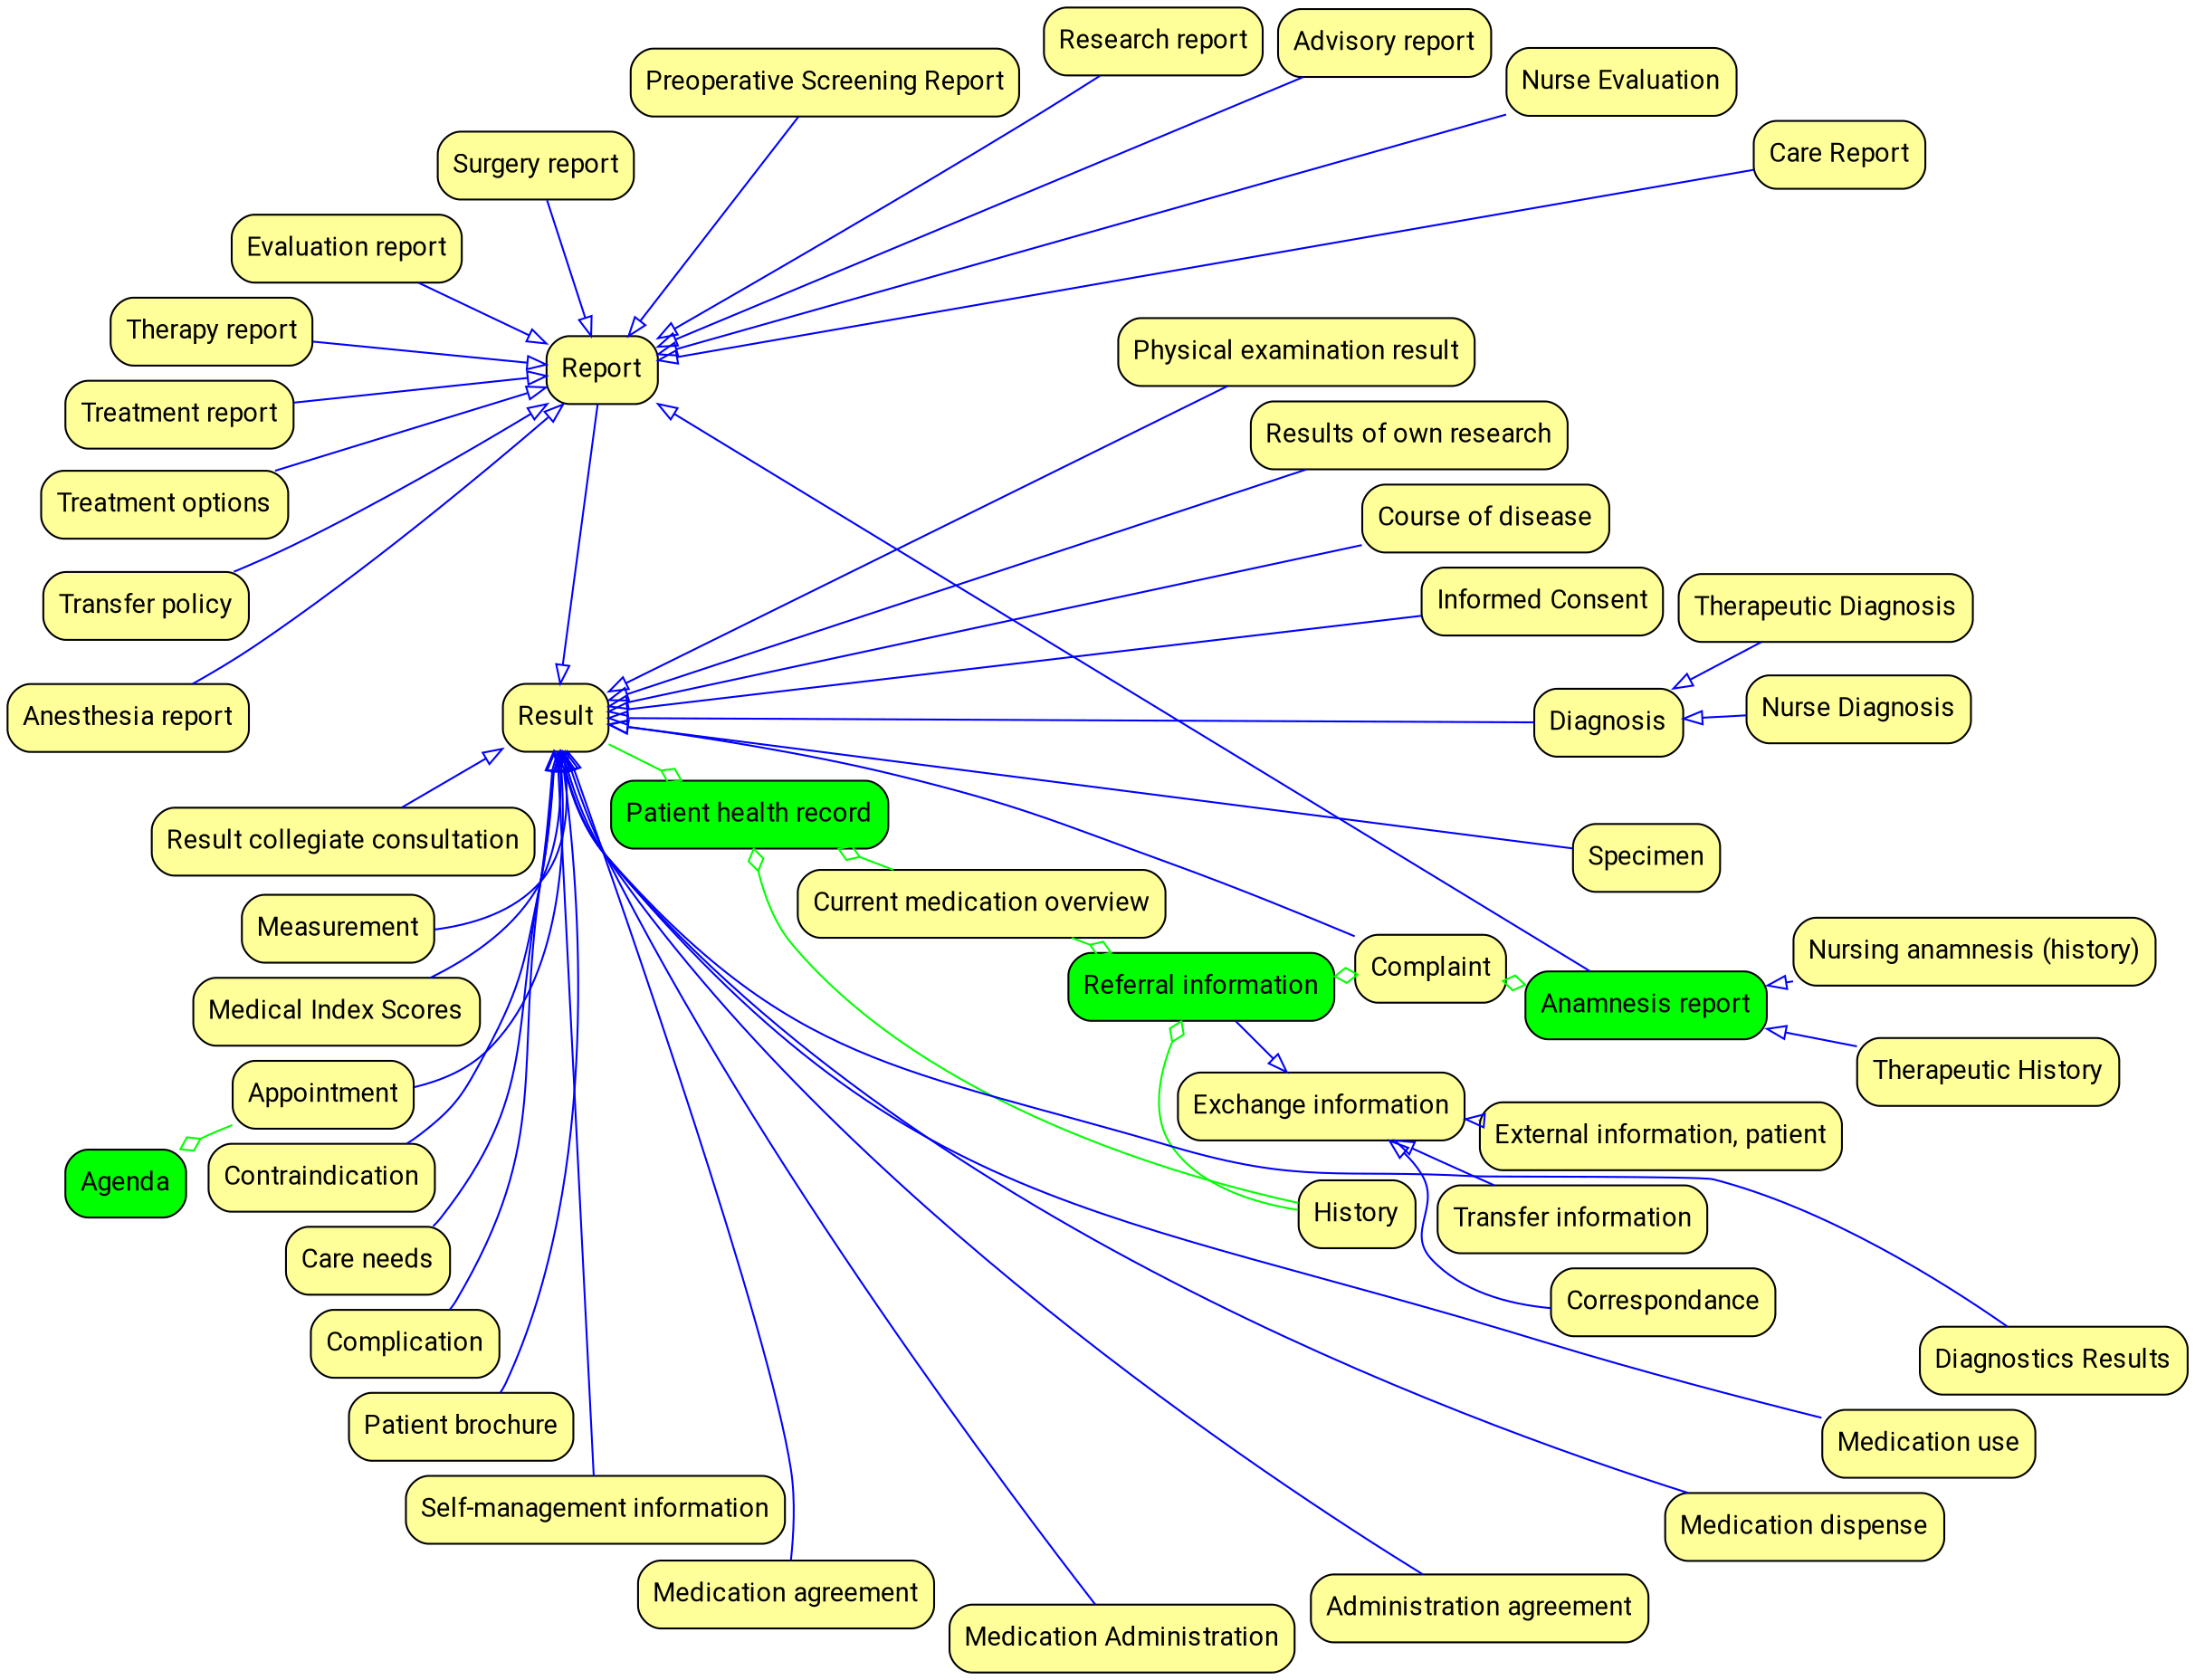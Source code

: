 
digraph{
layout=twopi;
graph [splines=true];
node [style="rounded,filled" fontname="Roboto"];
edge [fontname="Roboto" nodesep="1"];
overlap=false;
"1960" [shape=rect fontcolor=black fillcolor=green label="Patient health record" tooltip="<languages xml:space=preserve><nl-NL>Alle gegevens die over één patiënt vastgelegd zijn.</nl-NL><en-US>All data recorded about the patient.</en-US></languages> "];
				"1766" [shape=rect fillcolor="#ffff99" label="Result" tooltip="<languages xml:space=preserve><nl-NL>Vastlegging van het resultaat van een activiteit.</nl-NL><en-US>Recording the result of an activity.</en-US></languages> "];
				"1759" [shape=rect fillcolor="#ffff99" label="Specimen" tooltip="<languages xml:space=preserve><nl-NL>Menselijk lichaam, of van het menselijk lichaam afkomstig materiaal waarop onderzoek kan worden verricht t.b.v. diagnostiek, behandeling of wetenschappelijk onderzoek.&#10;</nl-NL><en-US>Human body, or material derived from the human body on which research can be carried out for the purpose of diagnosis, treatment or scientific research.</en-US></languages> "];
				"1820" [shape=rect fillcolor="#ffff99" label="Complaint" tooltip="<languages xml:space=preserve><nl-NL>Een subjectieve, als negatief ervaren waarneming van de gezondheid.</nl-NL><en-US>A subjective perception of health that is experienced as negative.</en-US></languages> "];
				"1983" [shape=rect fillcolor="#ffff99" label="Diagnosis" tooltip="<languages xml:space=preserve><nl-NL>Vastlegging van de naam van de ziekte of aandoening waaraan iemand verondersteld wordt te lijden, gesteld door de arts.</nl-NL><en-US>Recording the name of the disease or condition that a person is believed to be suffering from, as stated by the physician.</en-US></languages> "];
				"1993" [shape=rect fillcolor="#ffff99" label="Informed Consent" tooltip="<languages xml:space=preserve><nl-NL>Ondertekende verklaring van een patiënt dat hij/zij instemt met datgene wat in de verklaring is vastgelegd, bijvoorbeeld inzake aard, aanpak en risico, m.b.t. (wetenschappelijk) onderzoek, diagnostiek of behandeling die de patiënt ondergaat.&#10;</nl-NL><en-US>Signed statement by a patient that they agree with what is specified in the statement, for example, with regard to nature, approach, and risk of scientific research, diagnosis or treatment that the patient is undergoing.</en-US></languages> "];
				"2097" [shape=rect fillcolor="#ffff99" label="Course of disease" tooltip="<languages xml:space=preserve><nl-NL>Beschrijving van het chronologisch verloop van het ziekteproces van een pati?nt en van de voortgang van de behandeling, opgeschreven/samengevat door de arts.&#10;NB: Er bestaan verschillende opvattingen/invullingen van het begrip decursus.</nl-NL><en-US>Description of the chronological course of the patient's disease process and of the progress of treatment, written down/summarized by the physician.</en-US></languages> "];
				"1809" [shape=rect fillcolor="#ffff99" label="Current medication overview" tooltip="<languages xml:space=preserve><nl-NL>Vastlegging van het actuele medicatiegebruik door een patiënt.</nl-NL><en-US>Recording of the current medication use by a patient.</en-US></languages> "];
				"1824" [shape=rect fillcolor="#ffff99" label="History" tooltip="<languages xml:space=preserve><nl-NL>Patiënthistorie, mogelijk (mede) verkregen via verwijsinformatie.</nl-NL><en-US>Patient history, possibly (partly) obtained through referral information</en-US></languages> "];
				"1946" [shape=rect fontcolor=black fillcolor=green label="Referral information" tooltip="<languages xml:space=preserve><nl-NL>De informatie waarmee een zorgverlener een patiënt naar een andere zorgverlener (evt. in een zorginstelling) verwijst.</nl-NL><en-US>The information that a healthcare provider uses to refer a patient to another healthcare provider.</en-US></languages> "];
				"1938" [shape=rect fillcolor="#ffff99" label="Exchange information" tooltip="<languages xml:space=preserve><nl-NL>Informatie die tussen zorgverleners / -instellingen wordt uitgewisseld. Specifieke vormen zijn Verwijsinformatie en Overdrachtsinformatie.</nl-NL><en-US>Information that is exchanged between healthcare providers / institutions. Specific instances are ”referral information” and “transfer information.”</en-US></languages> "];
				"1826" [shape=rect fillcolor="#ffff99" label="Results of own research" tooltip="<languages xml:space=preserve><nl-NL>Bevindingen van het onderzoek dat door de zorgverlener zelf is uitgevoerd.</nl-NL><en-US>Findings of the research conducted by the healthcare provider himself.</en-US></languages> "];
				"1821" [shape=rect fillcolor="#ffff99" label="Physical examination result" tooltip="<languages xml:space=preserve><nl-NL>Bevindingen van de observaties van onderzochte lichamelijke functies.&#10;</nl-NL><en-US>Findings from the observations of examined bodily functions.</en-US></languages> "];
				"1723" [shape=rect fillcolor="#ffff99" label="Report" tooltip="<languages xml:space=preserve><nl-NL>Registratie van een specifiek aanvullend diagnostisch onderzoek</nl-NL><en-US>Record of a specific additional diagnostic test</en-US></languages> "];
				"2166" [shape=rect fillcolor="#ffff99" label="Care Report" tooltip="<languages xml:space=preserve><nl-NL>Vastleggen van observaties van de patiënt door de zorgverlener.</nl-NL><en-US>Record observations of the patient by the caregiver.</en-US></languages> "];
				"2165" [shape=rect fillcolor="#ffff99" label="Nurse Evaluation" tooltip="<languages xml:space=preserve><nl-NL>Beoordeling van de geleverde verpleegkundige zorg, waarin ook de mening en ervaringen van de patiënt aan bod kunnen komen.</nl-NL><en-US>Assessment of the nursing care provided, in which the opinion and experiences of the patient can also be discussed.</en-US></languages> "];
				"2163" [shape=rect fillcolor="#ffff99" label="Nurse Diagnosis" tooltip="<languages xml:space=preserve><nl-NL>Vastlegging van de naam van de ziekte of aandoening waaraan iemand verondersteld wordt te lijden, gesteld door de verpleegkundige.&#10;</nl-NL><en-US>Recording the name of the illness or condition that a person is believed to be suffering from, stated by the nurse.</en-US></languages> "];
				"2084" [shape=rect fillcolor="#ffff99" label="Correspondance" tooltip="<languages xml:space=preserve><nl-NL>Document waarmee zorgverleners elkaar informeren over de status van de patiënt, diens ziektegeschiedenis en behandeling(en), bv. bij ontslag, opname, of andere overdrachtssituaties.</nl-NL><en-US>Document with which healthcare providers inform each other about the status of the patient, their medical history and treatment(s), e.g. upon discharge, admission, or other transfer situations.</en-US></languages> "];
				"2080" [shape=rect fillcolor="#ffff99" label="Advisory report" tooltip="<languages xml:space=preserve><nl-NL>Vastlegging van het gegeven advies.</nl-NL><en-US>Recording of the advice given.</en-US></languages> "];
				"1924" [shape=rect fillcolor="#ffff99" label="Transfer information" tooltip="<languages xml:space=preserve><nl-NL>Een selectie van gegevens uit het dossier bestemd voor de overdracht van de patient</nl-NL><en-US>Selection of data from the file intended for the transfer of the patient.</en-US></languages> "];
				"1854" [shape=rect fillcolor="#ffff99" label="External information, patient" tooltip="<languages xml:space=preserve><nl-NL>Externe (medische) informatie, door de patiënt aangeleverd.</nl-NL><en-US>External (medical) information, supplied by the patient.</en-US></languages> "];
				"1779" [shape=rect fillcolor="#ffff99" label="Research report" tooltip="<languages xml:space=preserve><nl-NL>Vastlegging van de bevindingen van het uitgevoerde onderzoek.</nl-NL><en-US>Record of the complete additional findings </en-US></languages> "];
				"1848" [shape=rect fontcolor=black fillcolor=green label="Anamnesis report" tooltip="<languages xml:space=preserve><nl-NL>Vastlegging van het vraaggesprek tussen zorgverlener en patiënt (of zijn / haar omgeving), waarbij de zorgverlener gerichte vragen n.a.v. de zorgvraag.</nl-NL><en-US>Recording of the interview between care provider and patient a personal representative or healthcare proxy, in which the care provider asks specific questions about the care demand.</en-US></languages> "];
				"1715" [shape=rect fillcolor="#ffff99" label="Preoperative Screening Report" tooltip="<languages xml:space=preserve><nl-NL>Vastlegging van de bevindingen van de preoperatieve screening.</nl-NL><en-US>Recording the findings of the preoperative screening.</en-US></languages> "];
				"2143" [shape=rect fillcolor="#ffff99" label="Result collegiate consultation" tooltip="<languages xml:space=preserve><nl-NL>Uitkomst van een collegiaal overleg.</nl-NL><en-US>Information about the outcome of a request for peer consultation.</en-US></languages> "];
				"2172" [shape=rect fillcolor="#ffff99" label="Measurement" tooltip="<languages xml:space=preserve><nl-NL>Synoniem is ruwe uitslag.</nl-NL><en-US>The result of determining a quantitative measure (for example, from a device, like a scale or monitor.)</en-US></languages> "];
				"2173" [shape=rect fillcolor="#ffff99" label="Medical Index Scores" tooltip="<languages xml:space=preserve><nl-NL>Het resultaat van het bepalen van een kwalitatieve meting met behulp van een klinisch assessment tool (bijvoorbeeld een vragenlijst, index, schaal of ander scorehulpmiddel).</nl-NL><en-US>The result of determining a qualitative measure using a clinical assessment tool (for example, a questionnaire, index, scale, or other scoring tool).</en-US></languages> "];
				"1695" [shape=rect fillcolor="#ffff99" label="Surgery report" tooltip="<languages xml:space=preserve><nl-NL>Vastlegging van het verloop van een uitgevoerde operatie, inclusief gebruikte materialen.</nl-NL><en-US>Recording of the course of an surgery performed, including materials used.</en-US></languages> "];
				"2182" [shape=rect fillcolor="#ffff99" label="Evaluation report" tooltip="<languages xml:space=preserve><nl-NL>Vastlegging van het gesprek met de patiënt bij het beëindigen van zorgverlening, waarin informatie wordt verstrekt over nazorg, en waarin de mening en ervaringen van de patiënt aan bod kunnen komen over verleende zorg.</nl-NL><en-US>Documentation of the conversation with the patient at the end of care, in which information is provided about aftercare, and in which the opinion and experiences of the patient about the care provided can be discussed.</en-US></languages> "];
				"2180" [shape=rect fillcolor="#ffff99" label="Therapeutic History" tooltip="<languages xml:space=preserve><nl-NL>Achtergrond en voorgeschiedenis van een patiënt, achterhaald via systematische ondervraging door een paramedisch zorgverlener.</nl-NL><en-US>Background and history of a patient, obtained through systematic questioning by a paramedical care provider.</en-US></languages> "];
				"2178" [shape=rect fillcolor="#ffff99" label="Therapy report" tooltip="<languages xml:space=preserve><nl-NL>Vastlegging van de door de paramedische zorgverlener uitgevoerde therapie.</nl-NL><en-US>Recording of the therapy performed by the paramedical care provider.</en-US></languages> "];
				"2176" [shape=rect fillcolor="#ffff99" label="Therapeutic Diagnosis" tooltip="<languages xml:space=preserve><nl-NL>Vastlegging van de naam van de ziekte of aandoening waaraan iemand verondersteld wordt te lijden.</nl-NL><en-US>Recording the name of the disease or condition from which a person is believed to be suffering.</en-US></languages> "];
				"2014" [shape=rect fillcolor="#ffff99" label="Nursing anamnesis (history)" tooltip="<languages xml:space=preserve><nl-NL>Achtergrond en voorgeschiedenis van een patiënt, achterhaald via systematische ondervraging door een verpleegkundige</nl-NL><en-US>Background and history of a patient, obtained through systematic questioning by a nurse</en-US></languages> "];
				"2162" [shape=rect fillcolor="#ffff99" label="Treatment report" tooltip="<languages xml:space=preserve><nl-NL>Vastlegging van de behandeling van de patiënt, anders dan medicamenteus, operatief, paramedisch, verpleegkundig of verzorgend.</nl-NL><en-US>Documentation of the treatment of the patient, other than medical, surgical, paramedical, nursing or caring.</en-US></languages> "];
				"1688" [shape=rect fillcolor="#ffff99" label="Appointment" tooltip="<languages xml:space=preserve><nl-NL>Vastlegging van gegevens m.b.t. een afspraak van een patiënt met een zorgverlener.</nl-NL><en-US>Recording data regarding a patient's appointment with a healthcare provider.</en-US></languages> "];
				"2148" [shape=rect fillcolor="#ffff99" label="Contraindication" tooltip="<languages xml:space=preserve><nl-NL>Aandoening, ziekte of klacht, waarbij een bepaalde therapie, bijvoorbeeld medicatie, niet mag worden toegepast.</nl-NL><en-US>Disorder, illness, or complaint in which a certain therapy, for example medication, may not be used.</en-US></languages> "];
				"2144" [shape=rect fillcolor="#ffff99" label="Treatment options" tooltip="<languages xml:space=preserve><nl-NL>De behandelopties die tijdens consult en diagnostisch traject benoemd zijn.</nl-NL><en-US>The treatment options that are identified during the consultation and the diagnostic process.</en-US></languages> "];
				"1914" [shape=rect fillcolor="#ffff99" label="Transfer policy" tooltip="<languages xml:space=preserve><nl-NL>Beleid t.a.v. overdracht van de patiënt, o.a. reden, behandeldoel en bestemming.</nl-NL><en-US>Patient transfer policy, including reason, treatment goal and destination.</en-US></languages> "];
				"1860" [shape=rect fillcolor="#ffff99" label="Care needs" tooltip="<languages xml:space=preserve><nl-NL>De door een zorgverlener vastgestelde zorgbehoefte van een patiënt.</nl-NL><en-US>The patient’s care needs aso determined by a healthcare provider.</en-US></languages> "];
				"2196" [shape=rect fillcolor="#ffff99" label="Complication" tooltip="<languages xml:space=preserve><nl-NL>Vastlegging van de onbedoelde en ongewenste uitkomsten, tijdens of volgend op het handelen van een zorgverlener, die voor de gezondheid van de patiënt zodanig nadelig zijn dat aanpassing van het medisch (be)handelen noodzakelijk is, dan wel dat er sprake is van onherstelbare schade.</nl-NL><en-US>Recording of the unintended and undesired outcomes, during or following the actions of a healthcare provider, that are detrimental to the health of the patient to such an extent that an adjustment of the medical treatment or treatment is necessary, or that irreparable damage has occurred.</en-US></languages> "];
				"2197" [shape=rect fillcolor="#ffff99" label="Anesthesia report" tooltip="<languages xml:space=preserve><nl-NL>Vastlegging van de tijdens een operatie uitgevoerde anesthesie.</nl-NL><en-US>Recording of the anesthesia performed during an operation.</en-US></languages> "];
				"2193" [shape=rect fillcolor="#ffff99" label="Patient brochure" tooltip="<languages xml:space=preserve><nl-NL>Informatie over ziekte en behandeling zoals deze wordt verstrekt aan de patiënt door een zorgverlener.</nl-NL><en-US>Information about a disease/treatment provided to the patient by a healthcare professional.</en-US></languages> "];
				"2.16.840.1.113883.2.4.3.11.29.4.239" [shape=rect fillcolor="#ffff99" label="Self-management information" tooltip="<languages xml:space=preserve><nl-NL>Nog door de behandelend arts te valideren informatie verkregen van de pati?nt als resultaat van zijn eigen zorgproces bijvoorbeeld meting, dagboek, foto, etc. Dit kan worden verkregen uit bijvoorbeeld ingevulde vragenlijsten of een persoonlijk gezondheidsdossier.</nl-NL><en-US>Information yet to be validated by the treating physician obtained from the patient as a result of their own care process (self measurement, diary reports, images, etc.). This can be obtained for example, from completed questionnaires or a personal health file.</en-US></languages> "];
				"2146" [shape=rect fillcolor="#ffff99" label="Medication agreement" tooltip="<languages xml:space=preserve><nl-NL>Voorstel van een zorgverlener in de rol van voorschrijver tot gebruik van medicatie door een patiënt.</nl-NL><en-US>Proposal by a healthcare provider in the role of prescriber for the use of medication by a patient.</en-US></languages> "];
				"2150" [shape=rect fillcolor="#ffff99" label="Medication Administration" tooltip="<languages xml:space=preserve><nl-NL>Beschrijving van de daadwerkelijke toediening van een medicament aan een patiënt.</nl-NL><en-US>Description of the actual administration of a medication to a patient.</en-US></languages> "];
				"2154" [shape=rect fillcolor="#ffff99" label="Administration agreement" tooltip="<languages xml:space=preserve><nl-NL>De levering van een medicatieproduct aan een specifieke patiënt (of de toediener of een vertegenwoordiger), met de bedoeling dat het gebruikt wordt volgens een meegeleverde instructie (meestal als uitvoering van het verstrekkingsverzoek in een medicatievoorschrift).</nl-NL><en-US>The supply of a medication product to a specific patient (or the administerer or a representative) with the intent that it be used according to a supplied instruction (usually as an implementation of the dispensing request in a medication prescription).</en-US></languages> "];
				"2155" [shape=rect fillcolor="#ffff99" label="Medication dispense" tooltip="<languages xml:space=preserve><nl-NL>Beschrijving van het ter hand stellen van een geneesmiddel.</nl-NL><en-US>Description of the provision of a medicine.</en-US></languages> "];
				"2157" [shape=rect fillcolor="#ffff99" label="Medication use" tooltip="<languages xml:space=preserve><nl-NL>Vastlegging  van de inname of toediening van voorgeschreven of zelfzorgmedicatie, zoals gerapporteerd door de patiënt zelf, een mantelzorger of een zorgverlener.</nl-NL><en-US>Recording of the intake or administration of prescribed or over-the-counter medication, as reported by the patient, an informal caregiver, or a health care provider.</en-US></languages> "];
				"2526" [shape=rect fontcolor=black fillcolor=green label="Agenda" tooltip="<languages xml:space=preserve><nl-NL>Een overzicht met data en tijdstippen waarin de geplande afspraken van één specifieke resource (persoon of middel) zijn vastgelegd. Een groepsagenda is een aggregatie van meerdere agenda's.</nl-NL><en-US>An overview with dates and times in which the scheduled appointments of one specific resource (person or agent) are recorded. A group calendar is an aggregation of multiple calendars.</en-US></languages> "];
				"2192" [shape=rect fillcolor="#ffff99" label="Diagnostics Results" tooltip="<languages xml:space=preserve><nl-NL>Resultaat van een aanvullend onderzoek</nl-NL><en-US>Any result from a diagnostic tests</en-US></languages> "];
				"1766"->"1960" [arrowhead=odiamond color=green];
				"1759"->"1766" [arrowhead=empty color=blue];
				"2097"->"1766" [arrowhead=empty color=blue];
				"1809"->"1960" [arrowhead=odiamond color=green];
				"1824"->"1960" [arrowhead=odiamond color=green];
				"1824"->"1946" [arrowhead=odiamond color=green];
				"1820"->"1946" [arrowhead=odiamond color=green];
				"1809"->"1946" [arrowhead=odiamond color=green];
				"1946"->"1938" [arrowhead=empty color=blue];
				"1983"->"1766" [arrowhead=empty color=blue];
				"1723"->"1766" [arrowhead=empty color=blue];
				"1826"->"1766" [arrowhead=empty color=blue];
				"1821"->"1766" [arrowhead=empty color=blue];
				"2166"->"1723" [arrowhead=empty color=blue];
				"2165"->"1723" [arrowhead=empty color=blue];
				"2163"->"1983" [arrowhead=empty color=blue];
				"2080"->"1723" [arrowhead=empty color=blue];
				"1924"->"1938" [arrowhead=empty color=blue];
				"1854"->"1938" [arrowhead=empty color=blue];
				"1779"->"1723" [arrowhead=empty color=blue];
				"1848"->"1723" [arrowhead=empty color=blue];
				"1820"->"1848" [arrowhead=odiamond color=green];
				"1715"->"1723" [arrowhead=empty color=blue];
				"2143"->"1766" [arrowhead=empty color=blue];
				"2172"->"1766" [arrowhead=empty color=blue];
				"2173"->"1766" [arrowhead=empty color=blue];
				"1695"->"1723" [arrowhead=empty color=blue];
				"2182"->"1723" [arrowhead=empty color=blue];
				"2180"->"1848" [arrowhead=empty color=blue];
				"2178"->"1723" [arrowhead=empty color=blue];
				"2176"->"1983" [arrowhead=empty color=blue];
				"2014"->"1848" [arrowhead=empty color=blue];
				"2162"->"1723" [arrowhead=empty color=blue];
				"2084"->"1938" [arrowhead=empty color=blue];
				"2144"->"1723" [arrowhead=empty color=blue];
				"1914"->"1723" [arrowhead=empty color=blue];
				"2196"->"1766" [arrowhead=empty color=blue];
				"2197"->"1723" [arrowhead=empty color=blue];
				"2148"->"1766" [arrowhead=empty color=blue];
				"1860"->"1766" [arrowhead=empty color=blue];
				"1820"->"1766" [arrowhead=empty color=blue];
				"2193"->"1766" [arrowhead=empty color=blue];
				"1993"->"1766" [arrowhead=empty color=blue];
				"2.16.840.1.113883.2.4.3.11.29.4.239"->"1766" [arrowhead=empty color=blue];
				"1688"->"1766" [arrowhead=empty color=blue];
				"2146"->"1766" [arrowhead=empty color=blue];
				"2150"->"1766" [arrowhead=empty color=blue];
				"2154"->"1766" [arrowhead=empty color=blue];
				"2155"->"1766" [arrowhead=empty color=blue];
				"2157"->"1766" [arrowhead=empty color=blue];
				"1688"->"2526" [arrowhead=odiamond color=green];
				"2192"->"1766" [arrowhead=empty color=blue];
				
}
	
